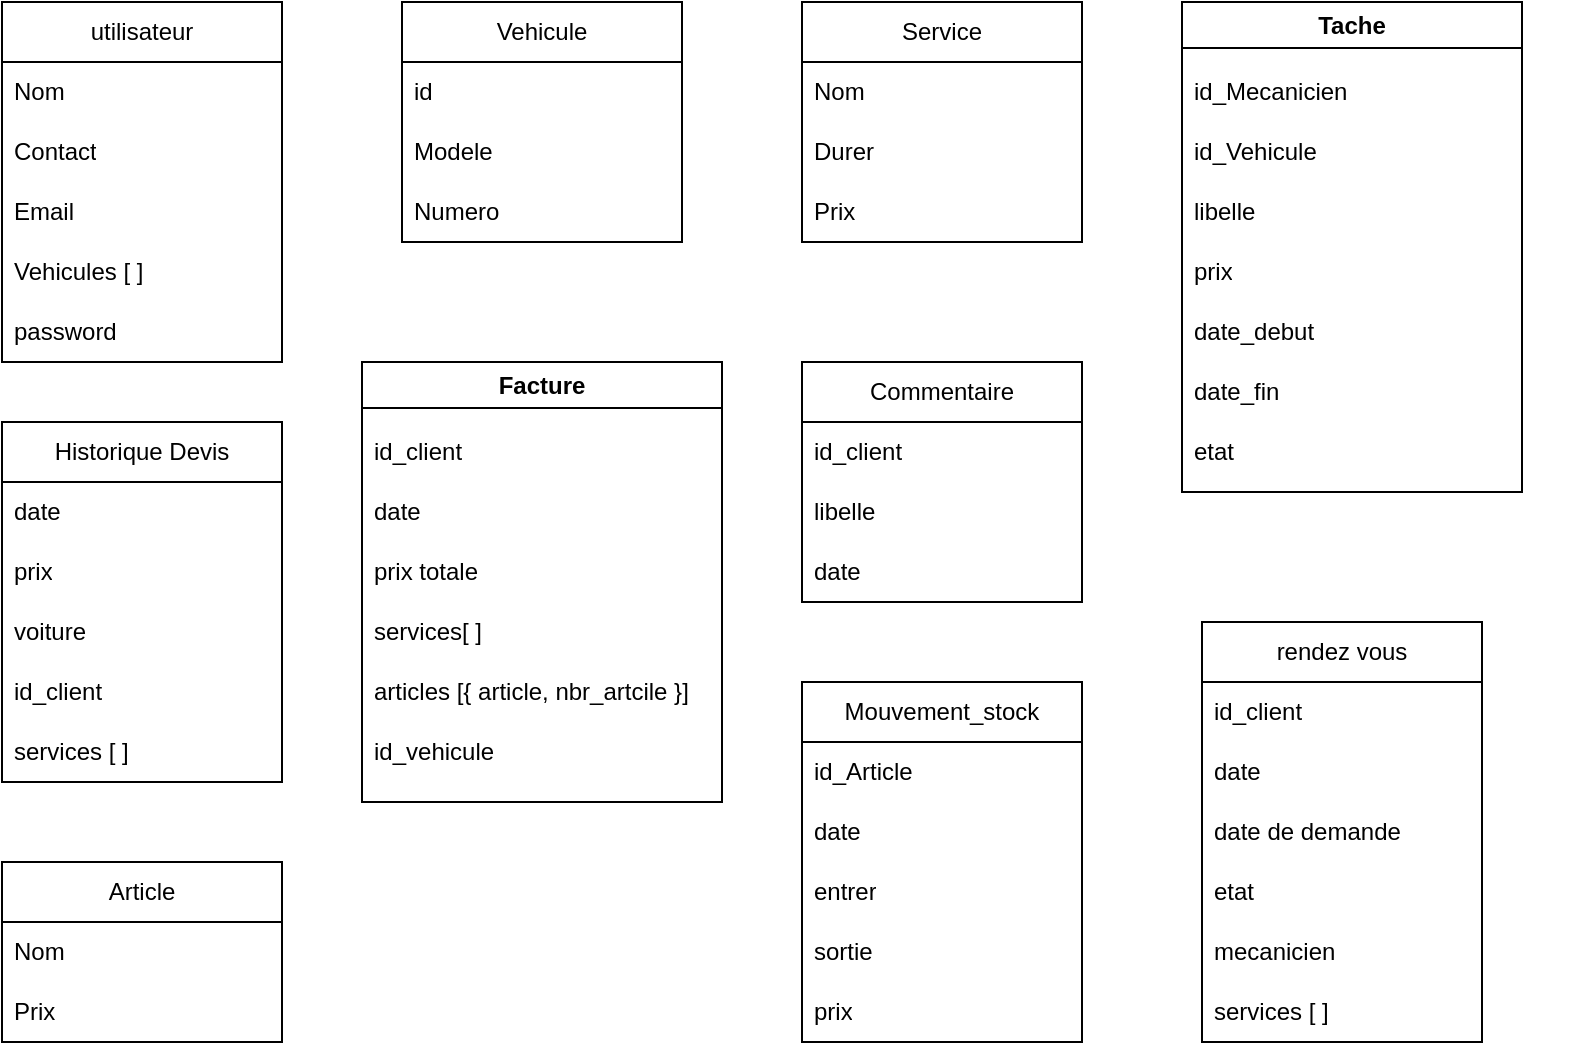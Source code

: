 <mxfile version="26.1.0">
  <diagram name="Page-1" id="_H5e_2IG-SBM86hs5v_A">
    <mxGraphModel dx="1235" dy="614" grid="1" gridSize="10" guides="1" tooltips="1" connect="1" arrows="1" fold="1" page="1" pageScale="1" pageWidth="827" pageHeight="1169" math="0" shadow="0">
      <root>
        <mxCell id="0" />
        <mxCell id="1" parent="0" />
        <object label="utilisateur" bbbjk="" id="rAbnDMFFibOxpTv-ug3m-1">
          <mxCell style="swimlane;fontStyle=0;childLayout=stackLayout;horizontal=1;startSize=30;horizontalStack=0;resizeParent=1;resizeParentMax=0;resizeLast=0;collapsible=1;marginBottom=0;whiteSpace=wrap;html=1;" parent="1" vertex="1">
            <mxGeometry x="120" y="140" width="140" height="180" as="geometry">
              <mxRectangle x="120" y="140" width="70" height="30" as="alternateBounds" />
            </mxGeometry>
          </mxCell>
        </object>
        <mxCell id="rAbnDMFFibOxpTv-ug3m-2" value="Nom" style="text;strokeColor=none;fillColor=none;align=left;verticalAlign=middle;spacingLeft=4;spacingRight=4;overflow=hidden;points=[[0,0.5],[1,0.5]];portConstraint=eastwest;rotatable=0;whiteSpace=wrap;html=1;" parent="rAbnDMFFibOxpTv-ug3m-1" vertex="1">
          <mxGeometry y="30" width="140" height="30" as="geometry" />
        </mxCell>
        <mxCell id="rAbnDMFFibOxpTv-ug3m-3" value="Contact" style="text;strokeColor=none;fillColor=none;align=left;verticalAlign=middle;spacingLeft=4;spacingRight=4;overflow=hidden;points=[[0,0.5],[1,0.5]];portConstraint=eastwest;rotatable=0;whiteSpace=wrap;html=1;" parent="rAbnDMFFibOxpTv-ug3m-1" vertex="1">
          <mxGeometry y="60" width="140" height="30" as="geometry" />
        </mxCell>
        <mxCell id="rAbnDMFFibOxpTv-ug3m-4" value="Email" style="text;strokeColor=none;fillColor=none;align=left;verticalAlign=middle;spacingLeft=4;spacingRight=4;overflow=hidden;points=[[0,0.5],[1,0.5]];portConstraint=eastwest;rotatable=0;whiteSpace=wrap;html=1;" parent="rAbnDMFFibOxpTv-ug3m-1" vertex="1">
          <mxGeometry y="90" width="140" height="30" as="geometry" />
        </mxCell>
        <mxCell id="rAbnDMFFibOxpTv-ug3m-5" value="Vehicules [ ]" style="text;strokeColor=none;fillColor=none;align=left;verticalAlign=middle;spacingLeft=4;spacingRight=4;overflow=hidden;points=[[0,0.5],[1,0.5]];portConstraint=eastwest;rotatable=0;whiteSpace=wrap;html=1;" parent="rAbnDMFFibOxpTv-ug3m-1" vertex="1">
          <mxGeometry y="120" width="140" height="30" as="geometry" />
        </mxCell>
        <mxCell id="rAbnDMFFibOxpTv-ug3m-6" value="password" style="text;strokeColor=none;fillColor=none;align=left;verticalAlign=middle;spacingLeft=4;spacingRight=4;overflow=hidden;points=[[0,0.5],[1,0.5]];portConstraint=eastwest;rotatable=0;whiteSpace=wrap;html=1;" parent="rAbnDMFFibOxpTv-ug3m-1" vertex="1">
          <mxGeometry y="150" width="140" height="30" as="geometry" />
        </mxCell>
        <mxCell id="rAbnDMFFibOxpTv-ug3m-7" value="Vehicule" style="swimlane;fontStyle=0;childLayout=stackLayout;horizontal=1;startSize=30;horizontalStack=0;resizeParent=1;resizeParentMax=0;resizeLast=0;collapsible=1;marginBottom=0;whiteSpace=wrap;html=1;" parent="1" vertex="1">
          <mxGeometry x="320" y="140" width="140" height="120" as="geometry" />
        </mxCell>
        <mxCell id="rAbnDMFFibOxpTv-ug3m-8" value="id" style="text;strokeColor=none;fillColor=none;align=left;verticalAlign=middle;spacingLeft=4;spacingRight=4;overflow=hidden;points=[[0,0.5],[1,0.5]];portConstraint=eastwest;rotatable=0;whiteSpace=wrap;html=1;" parent="rAbnDMFFibOxpTv-ug3m-7" vertex="1">
          <mxGeometry y="30" width="140" height="30" as="geometry" />
        </mxCell>
        <mxCell id="rAbnDMFFibOxpTv-ug3m-9" value="Modele" style="text;strokeColor=none;fillColor=none;align=left;verticalAlign=middle;spacingLeft=4;spacingRight=4;overflow=hidden;points=[[0,0.5],[1,0.5]];portConstraint=eastwest;rotatable=0;whiteSpace=wrap;html=1;" parent="rAbnDMFFibOxpTv-ug3m-7" vertex="1">
          <mxGeometry y="60" width="140" height="30" as="geometry" />
        </mxCell>
        <mxCell id="rAbnDMFFibOxpTv-ug3m-10" value="Numero" style="text;strokeColor=none;fillColor=none;align=left;verticalAlign=middle;spacingLeft=4;spacingRight=4;overflow=hidden;points=[[0,0.5],[1,0.5]];portConstraint=eastwest;rotatable=0;whiteSpace=wrap;html=1;" parent="rAbnDMFFibOxpTv-ug3m-7" vertex="1">
          <mxGeometry y="90" width="140" height="30" as="geometry" />
        </mxCell>
        <mxCell id="rAbnDMFFibOxpTv-ug3m-11" value="Service" style="swimlane;fontStyle=0;childLayout=stackLayout;horizontal=1;startSize=30;horizontalStack=0;resizeParent=1;resizeParentMax=0;resizeLast=0;collapsible=1;marginBottom=0;whiteSpace=wrap;html=1;" parent="1" vertex="1">
          <mxGeometry x="520" y="140" width="140" height="120" as="geometry" />
        </mxCell>
        <mxCell id="rAbnDMFFibOxpTv-ug3m-12" value="Nom" style="text;strokeColor=none;fillColor=none;align=left;verticalAlign=middle;spacingLeft=4;spacingRight=4;overflow=hidden;points=[[0,0.5],[1,0.5]];portConstraint=eastwest;rotatable=0;whiteSpace=wrap;html=1;" parent="rAbnDMFFibOxpTv-ug3m-11" vertex="1">
          <mxGeometry y="30" width="140" height="30" as="geometry" />
        </mxCell>
        <mxCell id="rAbnDMFFibOxpTv-ug3m-13" value="Durer" style="text;strokeColor=none;fillColor=none;align=left;verticalAlign=middle;spacingLeft=4;spacingRight=4;overflow=hidden;points=[[0,0.5],[1,0.5]];portConstraint=eastwest;rotatable=0;whiteSpace=wrap;html=1;" parent="rAbnDMFFibOxpTv-ug3m-11" vertex="1">
          <mxGeometry y="60" width="140" height="30" as="geometry" />
        </mxCell>
        <mxCell id="rAbnDMFFibOxpTv-ug3m-14" value="Prix" style="text;strokeColor=none;fillColor=none;align=left;verticalAlign=middle;spacingLeft=4;spacingRight=4;overflow=hidden;points=[[0,0.5],[1,0.5]];portConstraint=eastwest;rotatable=0;whiteSpace=wrap;html=1;" parent="rAbnDMFFibOxpTv-ug3m-11" vertex="1">
          <mxGeometry y="90" width="140" height="30" as="geometry" />
        </mxCell>
        <mxCell id="rAbnDMFFibOxpTv-ug3m-26" value="Historique Devis" style="swimlane;fontStyle=0;childLayout=stackLayout;horizontal=1;startSize=30;horizontalStack=0;resizeParent=1;resizeParentMax=0;resizeLast=0;collapsible=1;marginBottom=0;whiteSpace=wrap;html=1;" parent="1" vertex="1">
          <mxGeometry x="120" y="350" width="140" height="180" as="geometry" />
        </mxCell>
        <mxCell id="rAbnDMFFibOxpTv-ug3m-27" value="date" style="text;strokeColor=none;fillColor=none;align=left;verticalAlign=middle;spacingLeft=4;spacingRight=4;overflow=hidden;points=[[0,0.5],[1,0.5]];portConstraint=eastwest;rotatable=0;whiteSpace=wrap;html=1;" parent="rAbnDMFFibOxpTv-ug3m-26" vertex="1">
          <mxGeometry y="30" width="140" height="30" as="geometry" />
        </mxCell>
        <mxCell id="rAbnDMFFibOxpTv-ug3m-28" value="prix" style="text;strokeColor=none;fillColor=none;align=left;verticalAlign=middle;spacingLeft=4;spacingRight=4;overflow=hidden;points=[[0,0.5],[1,0.5]];portConstraint=eastwest;rotatable=0;whiteSpace=wrap;html=1;" parent="rAbnDMFFibOxpTv-ug3m-26" vertex="1">
          <mxGeometry y="60" width="140" height="30" as="geometry" />
        </mxCell>
        <mxCell id="rAbnDMFFibOxpTv-ug3m-29" value="voiture" style="text;strokeColor=none;fillColor=none;align=left;verticalAlign=middle;spacingLeft=4;spacingRight=4;overflow=hidden;points=[[0,0.5],[1,0.5]];portConstraint=eastwest;rotatable=0;whiteSpace=wrap;html=1;" parent="rAbnDMFFibOxpTv-ug3m-26" vertex="1">
          <mxGeometry y="90" width="140" height="30" as="geometry" />
        </mxCell>
        <mxCell id="rAbnDMFFibOxpTv-ug3m-30" value="id_client" style="text;strokeColor=none;fillColor=none;align=left;verticalAlign=middle;spacingLeft=4;spacingRight=4;overflow=hidden;points=[[0,0.5],[1,0.5]];portConstraint=eastwest;rotatable=0;whiteSpace=wrap;html=1;" parent="rAbnDMFFibOxpTv-ug3m-26" vertex="1">
          <mxGeometry y="120" width="140" height="30" as="geometry" />
        </mxCell>
        <mxCell id="rAbnDMFFibOxpTv-ug3m-31" value="services [ ]" style="text;strokeColor=none;fillColor=none;align=left;verticalAlign=middle;spacingLeft=4;spacingRight=4;overflow=hidden;points=[[0,0.5],[1,0.5]];portConstraint=eastwest;rotatable=0;whiteSpace=wrap;html=1;" parent="rAbnDMFFibOxpTv-ug3m-26" vertex="1">
          <mxGeometry y="150" width="140" height="30" as="geometry" />
        </mxCell>
        <mxCell id="rAbnDMFFibOxpTv-ug3m-37" value="Commentaire" style="swimlane;fontStyle=0;childLayout=stackLayout;horizontal=1;startSize=30;horizontalStack=0;resizeParent=1;resizeParentMax=0;resizeLast=0;collapsible=1;marginBottom=0;whiteSpace=wrap;html=1;" parent="1" vertex="1">
          <mxGeometry x="520" y="320" width="140" height="120" as="geometry" />
        </mxCell>
        <mxCell id="rAbnDMFFibOxpTv-ug3m-38" value="id_client" style="text;strokeColor=none;fillColor=none;align=left;verticalAlign=middle;spacingLeft=4;spacingRight=4;overflow=hidden;points=[[0,0.5],[1,0.5]];portConstraint=eastwest;rotatable=0;whiteSpace=wrap;html=1;" parent="rAbnDMFFibOxpTv-ug3m-37" vertex="1">
          <mxGeometry y="30" width="140" height="30" as="geometry" />
        </mxCell>
        <mxCell id="rAbnDMFFibOxpTv-ug3m-39" value="libelle" style="text;strokeColor=none;fillColor=none;align=left;verticalAlign=middle;spacingLeft=4;spacingRight=4;overflow=hidden;points=[[0,0.5],[1,0.5]];portConstraint=eastwest;rotatable=0;whiteSpace=wrap;html=1;" parent="rAbnDMFFibOxpTv-ug3m-37" vertex="1">
          <mxGeometry y="60" width="140" height="30" as="geometry" />
        </mxCell>
        <mxCell id="rAbnDMFFibOxpTv-ug3m-40" value="date" style="text;strokeColor=none;fillColor=none;align=left;verticalAlign=middle;spacingLeft=4;spacingRight=4;overflow=hidden;points=[[0,0.5],[1,0.5]];portConstraint=eastwest;rotatable=0;whiteSpace=wrap;html=1;" parent="rAbnDMFFibOxpTv-ug3m-37" vertex="1">
          <mxGeometry y="90" width="140" height="30" as="geometry" />
        </mxCell>
        <mxCell id="rAbnDMFFibOxpTv-ug3m-41" value="rendez vous" style="swimlane;fontStyle=0;childLayout=stackLayout;horizontal=1;startSize=30;horizontalStack=0;resizeParent=1;resizeParentMax=0;resizeLast=0;collapsible=1;marginBottom=0;whiteSpace=wrap;html=1;" parent="1" vertex="1">
          <mxGeometry x="720" y="450" width="140" height="210" as="geometry" />
        </mxCell>
        <mxCell id="rAbnDMFFibOxpTv-ug3m-42" value="id_client" style="text;strokeColor=none;fillColor=none;align=left;verticalAlign=middle;spacingLeft=4;spacingRight=4;overflow=hidden;points=[[0,0.5],[1,0.5]];portConstraint=eastwest;rotatable=0;whiteSpace=wrap;html=1;" parent="rAbnDMFFibOxpTv-ug3m-41" vertex="1">
          <mxGeometry y="30" width="140" height="30" as="geometry" />
        </mxCell>
        <mxCell id="rAbnDMFFibOxpTv-ug3m-43" value="date" style="text;strokeColor=none;fillColor=none;align=left;verticalAlign=middle;spacingLeft=4;spacingRight=4;overflow=hidden;points=[[0,0.5],[1,0.5]];portConstraint=eastwest;rotatable=0;whiteSpace=wrap;html=1;" parent="rAbnDMFFibOxpTv-ug3m-41" vertex="1">
          <mxGeometry y="60" width="140" height="30" as="geometry" />
        </mxCell>
        <mxCell id="rAbnDMFFibOxpTv-ug3m-44" value="date de demande" style="text;strokeColor=none;fillColor=none;align=left;verticalAlign=middle;spacingLeft=4;spacingRight=4;overflow=hidden;points=[[0,0.5],[1,0.5]];portConstraint=eastwest;rotatable=0;whiteSpace=wrap;html=1;" parent="rAbnDMFFibOxpTv-ug3m-41" vertex="1">
          <mxGeometry y="90" width="140" height="30" as="geometry" />
        </mxCell>
        <mxCell id="rAbnDMFFibOxpTv-ug3m-45" value="etat" style="text;strokeColor=none;fillColor=none;align=left;verticalAlign=middle;spacingLeft=4;spacingRight=4;overflow=hidden;points=[[0,0.5],[1,0.5]];portConstraint=eastwest;rotatable=0;whiteSpace=wrap;html=1;" parent="rAbnDMFFibOxpTv-ug3m-41" vertex="1">
          <mxGeometry y="120" width="140" height="30" as="geometry" />
        </mxCell>
        <mxCell id="rAbnDMFFibOxpTv-ug3m-46" value="mecanicien" style="text;strokeColor=none;fillColor=none;align=left;verticalAlign=middle;spacingLeft=4;spacingRight=4;overflow=hidden;points=[[0,0.5],[1,0.5]];portConstraint=eastwest;rotatable=0;whiteSpace=wrap;html=1;" parent="rAbnDMFFibOxpTv-ug3m-41" vertex="1">
          <mxGeometry y="150" width="140" height="30" as="geometry" />
        </mxCell>
        <mxCell id="rAbnDMFFibOxpTv-ug3m-47" value="services [ ]" style="text;strokeColor=none;fillColor=none;align=left;verticalAlign=middle;spacingLeft=4;spacingRight=4;overflow=hidden;points=[[0,0.5],[1,0.5]];portConstraint=eastwest;rotatable=0;whiteSpace=wrap;html=1;" parent="rAbnDMFFibOxpTv-ug3m-41" vertex="1">
          <mxGeometry y="180" width="140" height="30" as="geometry" />
        </mxCell>
        <mxCell id="rAbnDMFFibOxpTv-ug3m-48" value="Article" style="swimlane;fontStyle=0;childLayout=stackLayout;horizontal=1;startSize=30;horizontalStack=0;resizeParent=1;resizeParentMax=0;resizeLast=0;collapsible=1;marginBottom=0;whiteSpace=wrap;html=1;" parent="1" vertex="1">
          <mxGeometry x="120" y="570" width="140" height="90" as="geometry" />
        </mxCell>
        <mxCell id="rAbnDMFFibOxpTv-ug3m-49" value="Nom" style="text;strokeColor=none;fillColor=none;align=left;verticalAlign=middle;spacingLeft=4;spacingRight=4;overflow=hidden;points=[[0,0.5],[1,0.5]];portConstraint=eastwest;rotatable=0;whiteSpace=wrap;html=1;" parent="rAbnDMFFibOxpTv-ug3m-48" vertex="1">
          <mxGeometry y="30" width="140" height="30" as="geometry" />
        </mxCell>
        <mxCell id="rAbnDMFFibOxpTv-ug3m-50" value="Prix" style="text;strokeColor=none;fillColor=none;align=left;verticalAlign=middle;spacingLeft=4;spacingRight=4;overflow=hidden;points=[[0,0.5],[1,0.5]];portConstraint=eastwest;rotatable=0;whiteSpace=wrap;html=1;" parent="rAbnDMFFibOxpTv-ug3m-48" vertex="1">
          <mxGeometry y="60" width="140" height="30" as="geometry" />
        </mxCell>
        <mxCell id="rAbnDMFFibOxpTv-ug3m-51" value="Mouvement_stock" style="swimlane;fontStyle=0;childLayout=stackLayout;horizontal=1;startSize=30;horizontalStack=0;resizeParent=1;resizeParentMax=0;resizeLast=0;collapsible=1;marginBottom=0;whiteSpace=wrap;html=1;" parent="1" vertex="1">
          <mxGeometry x="520" y="480" width="140" height="180" as="geometry" />
        </mxCell>
        <mxCell id="rAbnDMFFibOxpTv-ug3m-52" value="id_Article" style="text;strokeColor=none;fillColor=none;align=left;verticalAlign=middle;spacingLeft=4;spacingRight=4;overflow=hidden;points=[[0,0.5],[1,0.5]];portConstraint=eastwest;rotatable=0;whiteSpace=wrap;html=1;" parent="rAbnDMFFibOxpTv-ug3m-51" vertex="1">
          <mxGeometry y="30" width="140" height="30" as="geometry" />
        </mxCell>
        <mxCell id="rAbnDMFFibOxpTv-ug3m-53" value="date" style="text;strokeColor=none;fillColor=none;align=left;verticalAlign=middle;spacingLeft=4;spacingRight=4;overflow=hidden;points=[[0,0.5],[1,0.5]];portConstraint=eastwest;rotatable=0;whiteSpace=wrap;html=1;" parent="rAbnDMFFibOxpTv-ug3m-51" vertex="1">
          <mxGeometry y="60" width="140" height="30" as="geometry" />
        </mxCell>
        <mxCell id="rAbnDMFFibOxpTv-ug3m-54" value="entrer" style="text;strokeColor=none;fillColor=none;align=left;verticalAlign=middle;spacingLeft=4;spacingRight=4;overflow=hidden;points=[[0,0.5],[1,0.5]];portConstraint=eastwest;rotatable=0;whiteSpace=wrap;html=1;" parent="rAbnDMFFibOxpTv-ug3m-51" vertex="1">
          <mxGeometry y="90" width="140" height="30" as="geometry" />
        </mxCell>
        <mxCell id="rAbnDMFFibOxpTv-ug3m-55" value="sortie" style="text;strokeColor=none;fillColor=none;align=left;verticalAlign=middle;spacingLeft=4;spacingRight=4;overflow=hidden;points=[[0,0.5],[1,0.5]];portConstraint=eastwest;rotatable=0;whiteSpace=wrap;html=1;" parent="rAbnDMFFibOxpTv-ug3m-51" vertex="1">
          <mxGeometry y="120" width="140" height="30" as="geometry" />
        </mxCell>
        <mxCell id="rAbnDMFFibOxpTv-ug3m-56" value="prix" style="text;strokeColor=none;fillColor=none;align=left;verticalAlign=middle;spacingLeft=4;spacingRight=4;overflow=hidden;points=[[0,0.5],[1,0.5]];portConstraint=eastwest;rotatable=0;whiteSpace=wrap;html=1;" parent="rAbnDMFFibOxpTv-ug3m-51" vertex="1">
          <mxGeometry y="150" width="140" height="30" as="geometry" />
        </mxCell>
        <mxCell id="rAbnDMFFibOxpTv-ug3m-64" value="Facture" style="swimlane;whiteSpace=wrap;html=1;startSize=23;" parent="1" vertex="1">
          <mxGeometry x="300" y="320" width="180" height="220" as="geometry" />
        </mxCell>
        <mxCell id="rAbnDMFFibOxpTv-ug3m-33" value="id_client" style="text;strokeColor=none;fillColor=none;align=left;verticalAlign=middle;spacingLeft=4;spacingRight=4;overflow=hidden;points=[[0,0.5],[1,0.5]];portConstraint=eastwest;rotatable=0;whiteSpace=wrap;html=1;" parent="rAbnDMFFibOxpTv-ug3m-64" vertex="1">
          <mxGeometry y="30" width="200" height="30" as="geometry" />
        </mxCell>
        <mxCell id="rAbnDMFFibOxpTv-ug3m-34" value="date" style="text;strokeColor=none;fillColor=none;align=left;verticalAlign=middle;spacingLeft=4;spacingRight=4;overflow=hidden;points=[[0,0.5],[1,0.5]];portConstraint=eastwest;rotatable=0;whiteSpace=wrap;html=1;" parent="rAbnDMFFibOxpTv-ug3m-64" vertex="1">
          <mxGeometry y="60" width="200" height="30" as="geometry" />
        </mxCell>
        <mxCell id="rAbnDMFFibOxpTv-ug3m-35" value="prix totale" style="text;strokeColor=none;fillColor=none;align=left;verticalAlign=middle;spacingLeft=4;spacingRight=4;overflow=hidden;points=[[0,0.5],[1,0.5]];portConstraint=eastwest;rotatable=0;whiteSpace=wrap;html=1;" parent="rAbnDMFFibOxpTv-ug3m-64" vertex="1">
          <mxGeometry y="90" width="200" height="30" as="geometry" />
        </mxCell>
        <mxCell id="rAbnDMFFibOxpTv-ug3m-36" value="services[ ]" style="text;strokeColor=none;fillColor=none;align=left;verticalAlign=middle;spacingLeft=4;spacingRight=4;overflow=hidden;points=[[0,0.5],[1,0.5]];portConstraint=eastwest;rotatable=0;whiteSpace=wrap;html=1;" parent="rAbnDMFFibOxpTv-ug3m-64" vertex="1">
          <mxGeometry y="120" width="200" height="30" as="geometry" />
        </mxCell>
        <mxCell id="rAbnDMFFibOxpTv-ug3m-65" value="articles [{ article, nbr_artcile }]" style="text;strokeColor=none;fillColor=none;align=left;verticalAlign=middle;spacingLeft=4;spacingRight=4;overflow=hidden;points=[[0,0.5],[1,0.5]];portConstraint=eastwest;rotatable=0;whiteSpace=wrap;html=1;" parent="rAbnDMFFibOxpTv-ug3m-64" vertex="1">
          <mxGeometry y="150" width="200" height="30" as="geometry" />
        </mxCell>
        <mxCell id="rAbnDMFFibOxpTv-ug3m-66" value="id_vehicule" style="text;strokeColor=none;fillColor=none;align=left;verticalAlign=middle;spacingLeft=4;spacingRight=4;overflow=hidden;points=[[0,0.5],[1,0.5]];portConstraint=eastwest;rotatable=0;whiteSpace=wrap;html=1;" parent="rAbnDMFFibOxpTv-ug3m-64" vertex="1">
          <mxGeometry y="180" width="200" height="30" as="geometry" />
        </mxCell>
        <mxCell id="YUo6izNbkVLycl7jryWR-7" value="Tache" style="swimlane;whiteSpace=wrap;html=1;startSize=23;" parent="1" vertex="1">
          <mxGeometry x="710" y="140" width="170" height="245" as="geometry" />
        </mxCell>
        <mxCell id="YUo6izNbkVLycl7jryWR-8" value="id_Mecanicien" style="text;strokeColor=none;fillColor=none;align=left;verticalAlign=middle;spacingLeft=4;spacingRight=4;overflow=hidden;points=[[0,0.5],[1,0.5]];portConstraint=eastwest;rotatable=0;whiteSpace=wrap;html=1;" parent="YUo6izNbkVLycl7jryWR-7" vertex="1">
          <mxGeometry y="30" width="200" height="30" as="geometry" />
        </mxCell>
        <mxCell id="YUo6izNbkVLycl7jryWR-9" value="id_Vehicule" style="text;strokeColor=none;fillColor=none;align=left;verticalAlign=middle;spacingLeft=4;spacingRight=4;overflow=hidden;points=[[0,0.5],[1,0.5]];portConstraint=eastwest;rotatable=0;whiteSpace=wrap;html=1;" parent="YUo6izNbkVLycl7jryWR-7" vertex="1">
          <mxGeometry y="60" width="200" height="30" as="geometry" />
        </mxCell>
        <mxCell id="YUo6izNbkVLycl7jryWR-10" value="libelle" style="text;strokeColor=none;fillColor=none;align=left;verticalAlign=middle;spacingLeft=4;spacingRight=4;overflow=hidden;points=[[0,0.5],[1,0.5]];portConstraint=eastwest;rotatable=0;whiteSpace=wrap;html=1;" parent="YUo6izNbkVLycl7jryWR-7" vertex="1">
          <mxGeometry y="90" width="200" height="30" as="geometry" />
        </mxCell>
        <mxCell id="YUo6izNbkVLycl7jryWR-11" value="prix" style="text;strokeColor=none;fillColor=none;align=left;verticalAlign=middle;spacingLeft=4;spacingRight=4;overflow=hidden;points=[[0,0.5],[1,0.5]];portConstraint=eastwest;rotatable=0;whiteSpace=wrap;html=1;" parent="YUo6izNbkVLycl7jryWR-7" vertex="1">
          <mxGeometry y="120" width="200" height="30" as="geometry" />
        </mxCell>
        <mxCell id="YUo6izNbkVLycl7jryWR-12" value="date_debut" style="text;strokeColor=none;fillColor=none;align=left;verticalAlign=middle;spacingLeft=4;spacingRight=4;overflow=hidden;points=[[0,0.5],[1,0.5]];portConstraint=eastwest;rotatable=0;whiteSpace=wrap;html=1;" parent="YUo6izNbkVLycl7jryWR-7" vertex="1">
          <mxGeometry y="150" width="200" height="30" as="geometry" />
        </mxCell>
        <mxCell id="YUo6izNbkVLycl7jryWR-13" value="date_fin" style="text;strokeColor=none;fillColor=none;align=left;verticalAlign=middle;spacingLeft=4;spacingRight=4;overflow=hidden;points=[[0,0.5],[1,0.5]];portConstraint=eastwest;rotatable=0;whiteSpace=wrap;html=1;" parent="YUo6izNbkVLycl7jryWR-7" vertex="1">
          <mxGeometry y="180" width="200" height="30" as="geometry" />
        </mxCell>
        <mxCell id="--efff9B4BrvVe_cVaOT-2" value="etat" style="text;strokeColor=none;fillColor=none;align=left;verticalAlign=middle;spacingLeft=4;spacingRight=4;overflow=hidden;points=[[0,0.5],[1,0.5]];portConstraint=eastwest;rotatable=0;whiteSpace=wrap;html=1;" vertex="1" parent="YUo6izNbkVLycl7jryWR-7">
          <mxGeometry y="210" width="200" height="30" as="geometry" />
        </mxCell>
      </root>
    </mxGraphModel>
  </diagram>
</mxfile>
